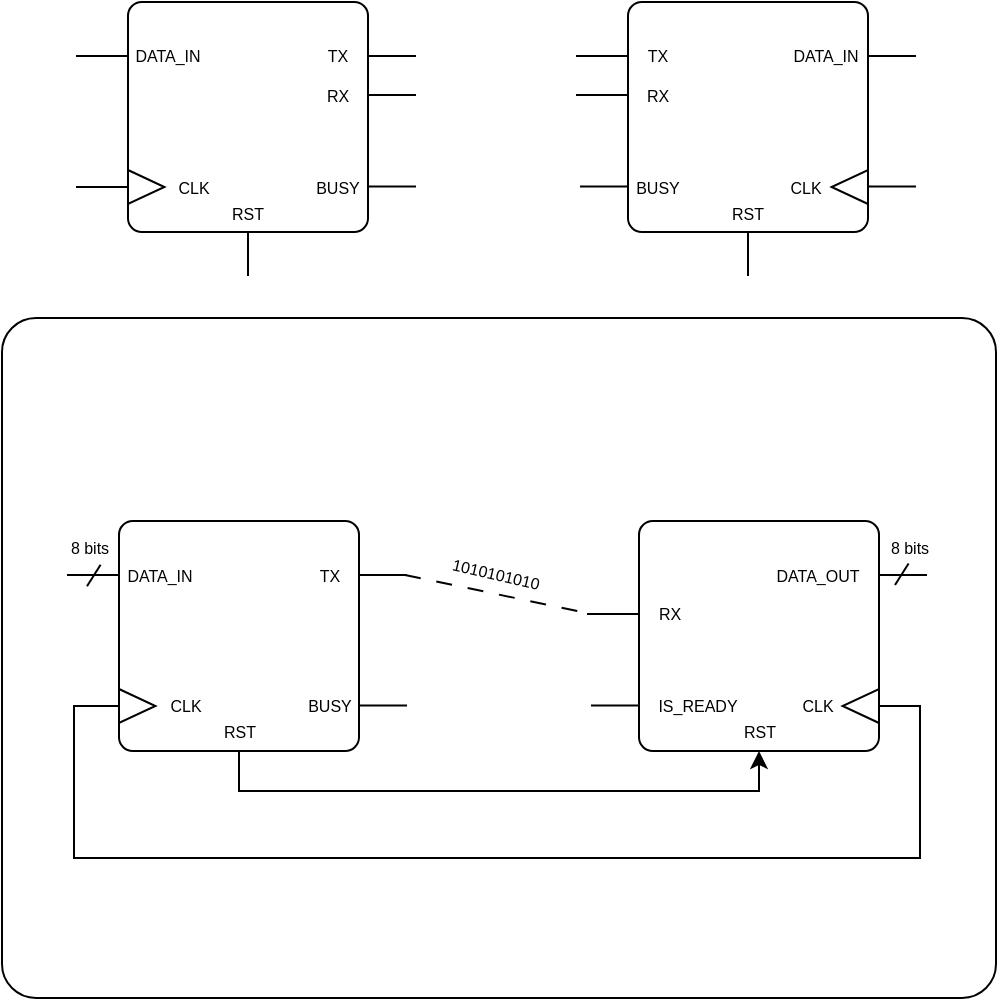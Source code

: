 <mxfile version="24.7.5">
  <diagram name="Page-1" id="oZmUg6uEVpAke_7YPslA">
    <mxGraphModel dx="52" dy="-1036" grid="0" gridSize="10" guides="1" tooltips="1" connect="1" arrows="1" fold="1" page="1" pageScale="1" pageWidth="1100" pageHeight="850" math="0" shadow="0">
      <root>
        <mxCell id="0" />
        <mxCell id="1" parent="0" />
        <mxCell id="Qxd9CTMHibrmYn2ug1YQ-6" style="edgeStyle=orthogonalEdgeStyle;rounded=0;orthogonalLoop=1;jettySize=auto;html=1;endArrow=none;endFill=0;" edge="1" parent="1" source="Qxd9CTMHibrmYn2ug1YQ-1">
          <mxGeometry relative="1" as="geometry">
            <mxPoint x="1386" y="2070" as="targetPoint" />
          </mxGeometry>
        </mxCell>
        <mxCell id="Qxd9CTMHibrmYn2ug1YQ-7" style="edgeStyle=orthogonalEdgeStyle;rounded=0;orthogonalLoop=1;jettySize=auto;html=1;endArrow=none;endFill=0;" edge="1" parent="1">
          <mxGeometry relative="1" as="geometry">
            <mxPoint x="1470" y="1960" as="targetPoint" />
            <mxPoint x="1446" y="1960.003" as="sourcePoint" />
          </mxGeometry>
        </mxCell>
        <mxCell id="Qxd9CTMHibrmYn2ug1YQ-16" style="edgeStyle=orthogonalEdgeStyle;rounded=0;orthogonalLoop=1;jettySize=auto;html=1;endArrow=none;endFill=0;" edge="1" parent="1">
          <mxGeometry relative="1" as="geometry">
            <mxPoint x="1300" y="1960" as="targetPoint" />
            <mxPoint x="1326" y="1960.011" as="sourcePoint" />
          </mxGeometry>
        </mxCell>
        <mxCell id="Qxd9CTMHibrmYn2ug1YQ-1" value="" style="rounded=1;whiteSpace=wrap;html=1;arcSize=6;" vertex="1" parent="1">
          <mxGeometry x="1326" y="1933" width="120" height="115" as="geometry" />
        </mxCell>
        <mxCell id="Qxd9CTMHibrmYn2ug1YQ-10" style="edgeStyle=orthogonalEdgeStyle;rounded=0;orthogonalLoop=1;jettySize=auto;html=1;endArrow=none;endFill=0;" edge="1" parent="1" source="Qxd9CTMHibrmYn2ug1YQ-2">
          <mxGeometry relative="1" as="geometry">
            <mxPoint x="1310" y="2025.5" as="targetPoint" />
            <Array as="points">
              <mxPoint x="1300" y="2026" />
              <mxPoint x="1300" y="2026" />
            </Array>
          </mxGeometry>
        </mxCell>
        <mxCell id="Qxd9CTMHibrmYn2ug1YQ-2" value="" style="triangle;whiteSpace=wrap;html=1;" vertex="1" parent="1">
          <mxGeometry x="1326" y="2017" width="18.21" height="17" as="geometry" />
        </mxCell>
        <mxCell id="Qxd9CTMHibrmYn2ug1YQ-8" style="edgeStyle=orthogonalEdgeStyle;rounded=0;orthogonalLoop=1;jettySize=auto;html=1;endArrow=none;endFill=0;" edge="1" parent="1">
          <mxGeometry relative="1" as="geometry">
            <mxPoint x="1470" y="1980" as="targetPoint" />
            <mxPoint x="1446" y="1979.51" as="sourcePoint" />
          </mxGeometry>
        </mxCell>
        <mxCell id="Qxd9CTMHibrmYn2ug1YQ-9" value="CLK" style="text;html=1;align=center;verticalAlign=middle;whiteSpace=wrap;rounded=0;fontSize=8;" vertex="1" parent="1">
          <mxGeometry x="1344.21" y="2020.75" width="30" height="9.5" as="geometry" />
        </mxCell>
        <mxCell id="Qxd9CTMHibrmYn2ug1YQ-12" value="RST" style="text;html=1;align=center;verticalAlign=middle;whiteSpace=wrap;rounded=0;fontSize=8;" vertex="1" parent="1">
          <mxGeometry x="1371" y="2034" width="30" height="9.5" as="geometry" />
        </mxCell>
        <mxCell id="Qxd9CTMHibrmYn2ug1YQ-13" value="TX" style="text;html=1;align=center;verticalAlign=middle;whiteSpace=wrap;rounded=0;fontSize=8;" vertex="1" parent="1">
          <mxGeometry x="1416" y="1955.5" width="30" height="9.5" as="geometry" />
        </mxCell>
        <mxCell id="Qxd9CTMHibrmYn2ug1YQ-14" value="RX" style="text;html=1;align=center;verticalAlign=middle;whiteSpace=wrap;rounded=0;fontSize=8;" vertex="1" parent="1">
          <mxGeometry x="1416" y="1975" width="30" height="9.5" as="geometry" />
        </mxCell>
        <mxCell id="Qxd9CTMHibrmYn2ug1YQ-17" value="DATA_IN" style="text;html=1;align=center;verticalAlign=middle;whiteSpace=wrap;rounded=0;fontSize=8;" vertex="1" parent="1">
          <mxGeometry x="1331" y="1955.5" width="30" height="9.5" as="geometry" />
        </mxCell>
        <mxCell id="Qxd9CTMHibrmYn2ug1YQ-18" style="edgeStyle=orthogonalEdgeStyle;rounded=0;orthogonalLoop=1;jettySize=auto;html=1;endArrow=none;endFill=0;" edge="1" parent="1">
          <mxGeometry relative="1" as="geometry">
            <mxPoint x="1470" y="2025.75" as="targetPoint" />
            <mxPoint x="1446" y="2025.26" as="sourcePoint" />
          </mxGeometry>
        </mxCell>
        <mxCell id="Qxd9CTMHibrmYn2ug1YQ-19" value="BUSY" style="text;html=1;align=center;verticalAlign=middle;whiteSpace=wrap;rounded=0;fontSize=8;" vertex="1" parent="1">
          <mxGeometry x="1416" y="2020.75" width="30" height="9.5" as="geometry" />
        </mxCell>
        <mxCell id="Qxd9CTMHibrmYn2ug1YQ-20" style="edgeStyle=orthogonalEdgeStyle;rounded=0;orthogonalLoop=1;jettySize=auto;html=1;endArrow=none;endFill=0;" edge="1" parent="1" source="Qxd9CTMHibrmYn2ug1YQ-23">
          <mxGeometry relative="1" as="geometry">
            <mxPoint x="1636" y="2070" as="targetPoint" />
          </mxGeometry>
        </mxCell>
        <mxCell id="Qxd9CTMHibrmYn2ug1YQ-21" style="edgeStyle=orthogonalEdgeStyle;rounded=0;orthogonalLoop=1;jettySize=auto;html=1;endArrow=none;endFill=0;" edge="1" parent="1">
          <mxGeometry relative="1" as="geometry">
            <mxPoint x="1720" y="1960" as="targetPoint" />
            <mxPoint x="1696" y="1960.003" as="sourcePoint" />
          </mxGeometry>
        </mxCell>
        <mxCell id="Qxd9CTMHibrmYn2ug1YQ-22" style="edgeStyle=orthogonalEdgeStyle;rounded=0;orthogonalLoop=1;jettySize=auto;html=1;endArrow=none;endFill=0;" edge="1" parent="1">
          <mxGeometry relative="1" as="geometry">
            <mxPoint x="1550" y="1960" as="targetPoint" />
            <mxPoint x="1576" y="1960.011" as="sourcePoint" />
          </mxGeometry>
        </mxCell>
        <mxCell id="Qxd9CTMHibrmYn2ug1YQ-23" value="" style="rounded=1;whiteSpace=wrap;html=1;arcSize=6;" vertex="1" parent="1">
          <mxGeometry x="1576" y="1933" width="120" height="115" as="geometry" />
        </mxCell>
        <mxCell id="Qxd9CTMHibrmYn2ug1YQ-25" value="" style="triangle;whiteSpace=wrap;html=1;rotation=-180;" vertex="1" parent="1">
          <mxGeometry x="1677.79" y="2017" width="18.21" height="17" as="geometry" />
        </mxCell>
        <mxCell id="Qxd9CTMHibrmYn2ug1YQ-27" value="BUSY" style="text;html=1;align=center;verticalAlign=middle;whiteSpace=wrap;rounded=0;fontSize=8;" vertex="1" parent="1">
          <mxGeometry x="1576" y="2020.75" width="30" height="9.5" as="geometry" />
        </mxCell>
        <mxCell id="Qxd9CTMHibrmYn2ug1YQ-28" value="RST" style="text;html=1;align=center;verticalAlign=middle;whiteSpace=wrap;rounded=0;fontSize=8;" vertex="1" parent="1">
          <mxGeometry x="1621" y="2034" width="30" height="9.5" as="geometry" />
        </mxCell>
        <mxCell id="Qxd9CTMHibrmYn2ug1YQ-29" value="DATA_IN" style="text;html=1;align=center;verticalAlign=middle;whiteSpace=wrap;rounded=0;fontSize=8;" vertex="1" parent="1">
          <mxGeometry x="1660" y="1955.5" width="30" height="9.5" as="geometry" />
        </mxCell>
        <mxCell id="Qxd9CTMHibrmYn2ug1YQ-31" value="TX" style="text;html=1;align=center;verticalAlign=middle;whiteSpace=wrap;rounded=0;fontSize=8;" vertex="1" parent="1">
          <mxGeometry x="1576" y="1955.5" width="30" height="9.5" as="geometry" />
        </mxCell>
        <mxCell id="Qxd9CTMHibrmYn2ug1YQ-32" style="edgeStyle=orthogonalEdgeStyle;rounded=0;orthogonalLoop=1;jettySize=auto;html=1;endArrow=none;endFill=0;" edge="1" parent="1">
          <mxGeometry relative="1" as="geometry">
            <mxPoint x="1720" y="2025.75" as="targetPoint" />
            <mxPoint x="1696" y="2025.26" as="sourcePoint" />
          </mxGeometry>
        </mxCell>
        <mxCell id="Qxd9CTMHibrmYn2ug1YQ-33" value="CLK" style="text;html=1;align=center;verticalAlign=middle;whiteSpace=wrap;rounded=0;fontSize=8;" vertex="1" parent="1">
          <mxGeometry x="1650" y="2020.75" width="30" height="9.5" as="geometry" />
        </mxCell>
        <mxCell id="Qxd9CTMHibrmYn2ug1YQ-34" style="edgeStyle=orthogonalEdgeStyle;rounded=0;orthogonalLoop=1;jettySize=auto;html=1;endArrow=none;endFill=0;" edge="1" parent="1">
          <mxGeometry relative="1" as="geometry">
            <mxPoint x="1550" y="1979.5" as="targetPoint" />
            <mxPoint x="1576" y="1979.511" as="sourcePoint" />
          </mxGeometry>
        </mxCell>
        <mxCell id="Qxd9CTMHibrmYn2ug1YQ-35" value="RX" style="text;html=1;align=center;verticalAlign=middle;whiteSpace=wrap;rounded=0;fontSize=8;" vertex="1" parent="1">
          <mxGeometry x="1576" y="1975" width="30" height="9.5" as="geometry" />
        </mxCell>
        <mxCell id="Qxd9CTMHibrmYn2ug1YQ-36" style="edgeStyle=orthogonalEdgeStyle;rounded=0;orthogonalLoop=1;jettySize=auto;html=1;endArrow=none;endFill=0;" edge="1" parent="1">
          <mxGeometry relative="1" as="geometry">
            <mxPoint x="1576" y="2025.74" as="targetPoint" />
            <mxPoint x="1552" y="2025.25" as="sourcePoint" />
          </mxGeometry>
        </mxCell>
        <mxCell id="Qxd9CTMHibrmYn2ug1YQ-116" value="" style="rounded=1;whiteSpace=wrap;html=1;arcSize=5;" vertex="1" parent="1">
          <mxGeometry x="1263" y="2091" width="497" height="340" as="geometry" />
        </mxCell>
        <mxCell id="Qxd9CTMHibrmYn2ug1YQ-118" style="edgeStyle=orthogonalEdgeStyle;rounded=0;orthogonalLoop=1;jettySize=auto;html=1;endArrow=none;endFill=0;" edge="1" parent="1">
          <mxGeometry relative="1" as="geometry">
            <mxPoint x="1465.5" y="2219.5" as="targetPoint" />
            <mxPoint x="1441.5" y="2219.503" as="sourcePoint" />
          </mxGeometry>
        </mxCell>
        <mxCell id="Qxd9CTMHibrmYn2ug1YQ-119" style="edgeStyle=orthogonalEdgeStyle;rounded=0;orthogonalLoop=1;jettySize=auto;html=1;endArrow=none;endFill=0;" edge="1" parent="1">
          <mxGeometry relative="1" as="geometry">
            <mxPoint x="1295.5" y="2219.5" as="targetPoint" />
            <mxPoint x="1321.5" y="2219.511" as="sourcePoint" />
          </mxGeometry>
        </mxCell>
        <mxCell id="Qxd9CTMHibrmYn2ug1YQ-148" style="edgeStyle=orthogonalEdgeStyle;rounded=0;orthogonalLoop=1;jettySize=auto;html=1;entryX=0.5;entryY=1;entryDx=0;entryDy=0;exitX=0.5;exitY=1;exitDx=0;exitDy=0;" edge="1" parent="1" source="Qxd9CTMHibrmYn2ug1YQ-120" target="Qxd9CTMHibrmYn2ug1YQ-135">
          <mxGeometry relative="1" as="geometry" />
        </mxCell>
        <mxCell id="Qxd9CTMHibrmYn2ug1YQ-120" value="" style="rounded=1;whiteSpace=wrap;html=1;arcSize=6;" vertex="1" parent="1">
          <mxGeometry x="1321.5" y="2192.5" width="120" height="115" as="geometry" />
        </mxCell>
        <mxCell id="Qxd9CTMHibrmYn2ug1YQ-149" style="edgeStyle=orthogonalEdgeStyle;rounded=0;orthogonalLoop=1;jettySize=auto;html=1;entryX=0;entryY=0.5;entryDx=0;entryDy=0;endArrow=none;endFill=0;" edge="1" parent="1" source="Qxd9CTMHibrmYn2ug1YQ-122" target="Qxd9CTMHibrmYn2ug1YQ-136">
          <mxGeometry relative="1" as="geometry">
            <Array as="points">
              <mxPoint x="1299" y="2285" />
              <mxPoint x="1299" y="2361" />
              <mxPoint x="1722" y="2361" />
              <mxPoint x="1722" y="2285" />
            </Array>
          </mxGeometry>
        </mxCell>
        <mxCell id="Qxd9CTMHibrmYn2ug1YQ-122" value="" style="triangle;whiteSpace=wrap;html=1;" vertex="1" parent="1">
          <mxGeometry x="1321.5" y="2276.5" width="18.21" height="17" as="geometry" />
        </mxCell>
        <mxCell id="Qxd9CTMHibrmYn2ug1YQ-123" value="CLK" style="text;html=1;align=center;verticalAlign=middle;whiteSpace=wrap;rounded=0;fontSize=8;" vertex="1" parent="1">
          <mxGeometry x="1339.71" y="2280.25" width="30" height="9.5" as="geometry" />
        </mxCell>
        <mxCell id="Qxd9CTMHibrmYn2ug1YQ-124" value="RST" style="text;html=1;align=center;verticalAlign=middle;whiteSpace=wrap;rounded=0;fontSize=8;" vertex="1" parent="1">
          <mxGeometry x="1366.5" y="2293.5" width="30" height="9.5" as="geometry" />
        </mxCell>
        <mxCell id="Qxd9CTMHibrmYn2ug1YQ-125" value="TX" style="text;html=1;align=center;verticalAlign=middle;whiteSpace=wrap;rounded=0;fontSize=8;" vertex="1" parent="1">
          <mxGeometry x="1411.5" y="2215" width="30" height="9.5" as="geometry" />
        </mxCell>
        <mxCell id="Qxd9CTMHibrmYn2ug1YQ-126" value="DATA_IN" style="text;html=1;align=center;verticalAlign=middle;whiteSpace=wrap;rounded=0;fontSize=8;" vertex="1" parent="1">
          <mxGeometry x="1326.5" y="2215" width="30" height="9.5" as="geometry" />
        </mxCell>
        <mxCell id="Qxd9CTMHibrmYn2ug1YQ-127" style="edgeStyle=orthogonalEdgeStyle;rounded=0;orthogonalLoop=1;jettySize=auto;html=1;endArrow=none;endFill=0;" edge="1" parent="1">
          <mxGeometry relative="1" as="geometry">
            <mxPoint x="1465.5" y="2285.25" as="targetPoint" />
            <mxPoint x="1441.5" y="2284.76" as="sourcePoint" />
          </mxGeometry>
        </mxCell>
        <mxCell id="Qxd9CTMHibrmYn2ug1YQ-128" value="BUSY" style="text;html=1;align=center;verticalAlign=middle;whiteSpace=wrap;rounded=0;fontSize=8;" vertex="1" parent="1">
          <mxGeometry x="1411.5" y="2280.25" width="30" height="9.5" as="geometry" />
        </mxCell>
        <mxCell id="Qxd9CTMHibrmYn2ug1YQ-129" value="" style="endArrow=none;html=1;rounded=0;dashed=1;dashPattern=8 8;" edge="1" parent="1">
          <mxGeometry width="50" height="50" relative="1" as="geometry">
            <mxPoint x="1464.5" y="2219.5" as="sourcePoint" />
            <mxPoint x="1555.5" y="2238.5" as="targetPoint" />
          </mxGeometry>
        </mxCell>
        <mxCell id="Qxd9CTMHibrmYn2ug1YQ-130" value="" style="endArrow=none;html=1;rounded=0;" edge="1" parent="1">
          <mxGeometry width="50" height="50" relative="1" as="geometry">
            <mxPoint x="1305.5" y="2225.13" as="sourcePoint" />
            <mxPoint x="1312.29" y="2214.38" as="targetPoint" />
          </mxGeometry>
        </mxCell>
        <mxCell id="Qxd9CTMHibrmYn2ug1YQ-131" value="8 bits" style="text;html=1;align=center;verticalAlign=middle;whiteSpace=wrap;rounded=0;fontSize=8;" vertex="1" parent="1">
          <mxGeometry x="1291.5" y="2201.5" width="30" height="9.5" as="geometry" />
        </mxCell>
        <mxCell id="Qxd9CTMHibrmYn2ug1YQ-132" value="1010101010" style="text;html=1;align=center;verticalAlign=middle;whiteSpace=wrap;rounded=0;fontSize=8;rotation=13;" vertex="1" parent="1">
          <mxGeometry x="1494.5" y="2214.5" width="30" height="9.5" as="geometry" />
        </mxCell>
        <mxCell id="Qxd9CTMHibrmYn2ug1YQ-134" style="edgeStyle=orthogonalEdgeStyle;rounded=0;orthogonalLoop=1;jettySize=auto;html=1;endArrow=none;endFill=0;" edge="1" parent="1">
          <mxGeometry relative="1" as="geometry">
            <mxPoint x="1725.5" y="2219.5" as="targetPoint" />
            <mxPoint x="1701.5" y="2219.503" as="sourcePoint" />
          </mxGeometry>
        </mxCell>
        <mxCell id="Qxd9CTMHibrmYn2ug1YQ-135" value="" style="rounded=1;whiteSpace=wrap;html=1;arcSize=6;" vertex="1" parent="1">
          <mxGeometry x="1581.5" y="2192.5" width="120" height="115" as="geometry" />
        </mxCell>
        <mxCell id="Qxd9CTMHibrmYn2ug1YQ-136" value="" style="triangle;whiteSpace=wrap;html=1;rotation=-180;" vertex="1" parent="1">
          <mxGeometry x="1683.29" y="2276.5" width="18.21" height="17" as="geometry" />
        </mxCell>
        <mxCell id="Qxd9CTMHibrmYn2ug1YQ-137" value="IS_READY" style="text;html=1;align=center;verticalAlign=middle;whiteSpace=wrap;rounded=0;fontSize=8;" vertex="1" parent="1">
          <mxGeometry x="1581.5" y="2280.25" width="58" height="9.5" as="geometry" />
        </mxCell>
        <mxCell id="Qxd9CTMHibrmYn2ug1YQ-138" value="RST" style="text;html=1;align=center;verticalAlign=middle;whiteSpace=wrap;rounded=0;fontSize=8;" vertex="1" parent="1">
          <mxGeometry x="1626.5" y="2293.5" width="30" height="9.5" as="geometry" />
        </mxCell>
        <mxCell id="Qxd9CTMHibrmYn2ug1YQ-139" value="DATA_OUT" style="text;html=1;align=center;verticalAlign=middle;whiteSpace=wrap;rounded=0;fontSize=8;" vertex="1" parent="1">
          <mxGeometry x="1643.5" y="2215" width="54" height="9.5" as="geometry" />
        </mxCell>
        <mxCell id="Qxd9CTMHibrmYn2ug1YQ-141" value="CLK" style="text;html=1;align=center;verticalAlign=middle;whiteSpace=wrap;rounded=0;fontSize=8;" vertex="1" parent="1">
          <mxGeometry x="1655.5" y="2280.25" width="30" height="9.5" as="geometry" />
        </mxCell>
        <mxCell id="Qxd9CTMHibrmYn2ug1YQ-142" style="edgeStyle=orthogonalEdgeStyle;rounded=0;orthogonalLoop=1;jettySize=auto;html=1;endArrow=none;endFill=0;" edge="1" parent="1">
          <mxGeometry relative="1" as="geometry">
            <mxPoint x="1555.5" y="2239" as="targetPoint" />
            <mxPoint x="1581.5" y="2239.011" as="sourcePoint" />
          </mxGeometry>
        </mxCell>
        <mxCell id="Qxd9CTMHibrmYn2ug1YQ-143" value="RX" style="text;html=1;align=center;verticalAlign=middle;whiteSpace=wrap;rounded=0;fontSize=8;" vertex="1" parent="1">
          <mxGeometry x="1581.5" y="2234.5" width="30" height="9.5" as="geometry" />
        </mxCell>
        <mxCell id="Qxd9CTMHibrmYn2ug1YQ-144" style="edgeStyle=orthogonalEdgeStyle;rounded=0;orthogonalLoop=1;jettySize=auto;html=1;endArrow=none;endFill=0;" edge="1" parent="1">
          <mxGeometry relative="1" as="geometry">
            <mxPoint x="1581.5" y="2285.24" as="targetPoint" />
            <mxPoint x="1557.5" y="2284.75" as="sourcePoint" />
          </mxGeometry>
        </mxCell>
        <mxCell id="Qxd9CTMHibrmYn2ug1YQ-145" value="" style="endArrow=none;html=1;rounded=0;" edge="1" parent="1">
          <mxGeometry width="50" height="50" relative="1" as="geometry">
            <mxPoint x="1709.5" y="2224.5" as="sourcePoint" />
            <mxPoint x="1716.29" y="2213.75" as="targetPoint" />
          </mxGeometry>
        </mxCell>
        <mxCell id="Qxd9CTMHibrmYn2ug1YQ-146" value="8 bits" style="text;html=1;align=center;verticalAlign=middle;whiteSpace=wrap;rounded=0;fontSize=8;" vertex="1" parent="1">
          <mxGeometry x="1701.5" y="2201.5" width="30" height="9.5" as="geometry" />
        </mxCell>
      </root>
    </mxGraphModel>
  </diagram>
</mxfile>
